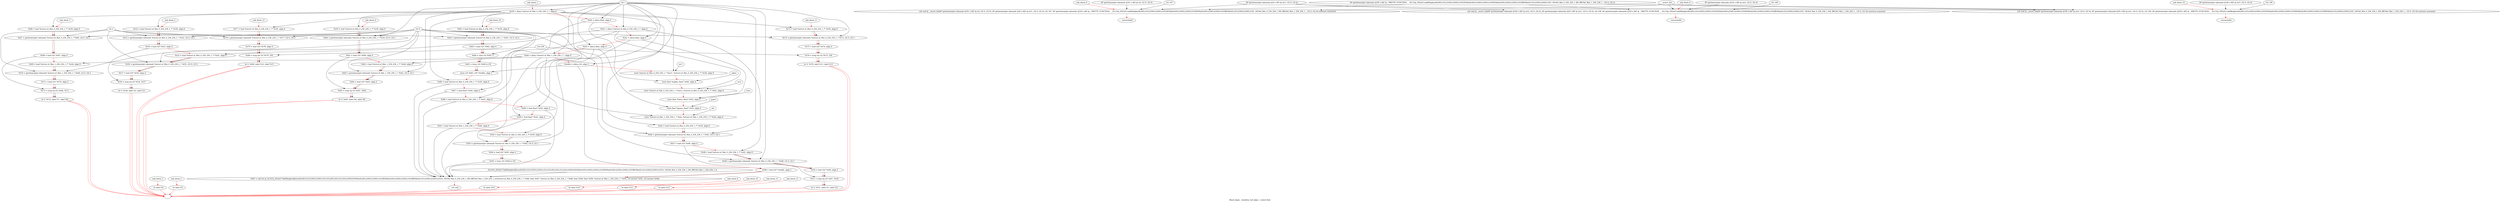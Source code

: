 digraph G {
compound=true
label="Black edges - dataflow, red edges - control flow"
"t39" [label="  %t39 = alloca %struct.xf_Mat_0_256_256_1_*, align 8"]
"t40" [label="  %t40 = alloca float, align 4"]
"t41" [label="  %t41 = alloca %struct.xf_Mat_0_256_256_1_*, align 8"]
"t42" [label="  %t42 = alloca float, align 4"]
"t43" [label="  %t43 = alloca float, align 4"]
"t44" [label="  %t44 = alloca %struct.xf_Mat_1_256_256_1_*, align 8"]
"width" [label="  %width = alloca i16, align 2"]
"_1" [label="  store %struct.xf_Mat_0_256_256_1_* %src1, %struct.xf_Mat_0_256_256_1_** %t39, align 8"]
"_2" [label="  store float %alpha, float* %t40, align 4"]
"_3" [label="  store %struct.xf_Mat_0_256_256_1_* %src2, %struct.xf_Mat_0_256_256_1_** %t41, align 8"]
"_4" [label="  store float %beta, float* %t42, align 4"]
"_5" [label="  store float %gama, float* %t43, align 4"]
"_6" [label="  store %struct.xf_Mat_1_256_256_1_* %dst, %struct.xf_Mat_1_256_256_1_** %t44, align 8"]
"t45" [label="  %t45 = load %struct.xf_Mat_0_256_256_1_** %t39, align 8"]
"t46" [label="  %t46 = getelementptr inbounds %struct.xf_Mat_0_256_256_1_* %t45, i32 0, i32 1"]
"t47" [label="  %t47 = load i32* %t46, align 4"]
"t48" [label="  %t48 = load %struct.xf_Mat_0_256_256_1_** %t41, align 8"]
"t49" [label="  %t49 = getelementptr inbounds %struct.xf_Mat_0_256_256_1_* %t48, i32 0, i32 1"]
"t50" [label="  %t50 = load i32* %t49, align 4"]
"t51" [label="  %t51 = icmp eq i32 %t47, %t50"]
"_7" [label="  br i1 %t51, label %1, label %3"]
"unk_block_1" -> "t39"[color=red]
"i32 1" -> "t39"
"t39" -> "t40"[color=red weight=2]
"i32 1" -> "t40"
"t40" -> "t41"[color=red weight=2]
"i32 1" -> "t41"
"t41" -> "t42"[color=red weight=2]
"i32 1" -> "t42"
"t42" -> "t43"[color=red weight=2]
"i32 1" -> "t43"
"t43" -> "t44"[color=red weight=2]
"i32 1" -> "t44"
"t44" -> "width"[color=red weight=2]
"i32 1" -> "width"
"width" -> "_1"[color=red weight=2]
"src1" -> "_1"
"t39" -> "_1"
"_1" -> "_2"[color=red weight=2]
"alpha" -> "_2"
"t40" -> "_2"
"_2" -> "_3"[color=red weight=2]
"src2" -> "_3"
"t41" -> "_3"
"_3" -> "_4"[color=red weight=2]
"beta" -> "_4"
"t42" -> "_4"
"_4" -> "_5"[color=red weight=2]
"gama" -> "_5"
"t43" -> "_5"
"_5" -> "_6"[color=red weight=2]
"dst" -> "_6"
"t44" -> "_6"
"_6" -> "t45"[color=red weight=2]
"t39" -> "t45"
"t45" -> "t46"[color=red weight=2]
"t45" -> "t46"
"i32 0" -> "t46"
"i32 1" -> "t46"
"t46" -> "t47"[color=red weight=2]
"t46" -> "t47"
"t47" -> "t48"[color=red weight=2]
"t41" -> "t48"
"t48" -> "t49"[color=red weight=2]
"t48" -> "t49"
"i32 0" -> "t49"
"i32 1" -> "t49"
"t49" -> "t50"[color=red weight=2]
"t49" -> "t50"
"t50" -> "t51"[color=red weight=2]
"t47" -> "t51"
"t50" -> "t51"
"t51" -> "_7"[color=red weight=2]
"t51" -> "_7"
"_7" -> ""[color=red]
"_7" -> ""[color=red]

"t52" [label="  %t52 = load %struct.xf_Mat_0_256_256_1_** %t39, align 8"]
"t53" [label="  %t53 = getelementptr inbounds %struct.xf_Mat_0_256_256_1_* %t52, i32 0, i32 2"]
"t54" [label="  %t54 = load i32* %t53, align 4"]
"t55" [label="  %t55 = load %struct.xf_Mat_0_256_256_1_** %t41, align 8"]
"t56" [label="  %t56 = getelementptr inbounds %struct.xf_Mat_0_256_256_1_* %t55, i32 0, i32 2"]
"t57" [label="  %t57 = load i32* %t56, align 4"]
"t58" [label="  %t58 = icmp eq i32 %t54, %t57"]
"_8" [label="  br i1 %t58, label %2, label %3"]
"unk_block_2" -> "t52"[color=red]
"t39" -> "t52"
"t52" -> "t53"[color=red weight=2]
"t52" -> "t53"
"i32 0" -> "t53"
"i32 2" -> "t53"
"t53" -> "t54"[color=red weight=2]
"t53" -> "t54"
"t54" -> "t55"[color=red weight=2]
"t41" -> "t55"
"t55" -> "t56"[color=red weight=2]
"t55" -> "t56"
"i32 0" -> "t56"
"i32 2" -> "t56"
"t56" -> "t57"[color=red weight=2]
"t56" -> "t57"
"t57" -> "t58"[color=red weight=2]
"t54" -> "t58"
"t57" -> "t58"
"t58" -> "_8"[color=red weight=2]
"t58" -> "_8"
"_8" -> ""[color=red]
"_8" -> ""[color=red]

"_9" [label="  br label %5"]
"unk_block_3" -> "_9"[color=red]
"_9" -> ""[color=red]

"_10" [label="  call void @__assert_fail(i8* getelementptr inbounds ([101 x i8]* @.str, i32 0, i32 0), i8* getelementptr inbounds ([20 x i8]* @.str1, i32 0, i32 0), i32 107, i8* getelementptr inbounds ([250 x i8]* @__PRETTY_FUNCTION__._ZL133p_ZN2xf11addWeightedILi0ELi1ELi256ELi256ELi1EEER3MatILi0ELi256ELi256ELi1EEfR3MatILi0ELi256ELi256ELi1EEffR3MatILi1ELi256ELi256ELi1EE_1R19xf_Mat_0_256_256_1_fS0_ffR19xf_Mat_1_256_256_1_, i32 0, i32 0)) noreturn nounwind"]
"_11" [label="  unreachable"]
"unk_block_4" -> "_10"[color=red]
"i8* getelementptr inbounds ([101 x i8]* @.str, i32 0, i32 0)" -> "_10"
"i8* getelementptr inbounds ([20 x i8]* @.str1, i32 0, i32 0)" -> "_10"
"i32 107" -> "_10"
"i8* getelementptr inbounds ([250 x i8]* @__PRETTY_FUNCTION__._ZL133p_ZN2xf11addWeightedILi0ELi1ELi256ELi256ELi1EEER3MatILi0ELi256ELi256ELi1EEfR3MatILi0ELi256ELi256ELi1EEffR3MatILi1ELi256ELi256ELi1EE_1R19xf_Mat_0_256_256_1_fS0_ffR19xf_Mat_1_256_256_1_, i32 0, i32 0)" -> "_10"
"__assert_fail" -> "_10"
"_10" -> "_11"[color=red weight=2]

"_12" [label="  br label %5"]
"unk_block_5" -> "_12"[color=red]
"_12" -> ""[color=red]

"t59" [label="  %t59 = load %struct.xf_Mat_0_256_256_1_** %t39, align 8"]
"t60" [label="  %t60 = getelementptr inbounds %struct.xf_Mat_0_256_256_1_* %t59, i32 0, i32 1"]
"t61" [label="  %t61 = load i32* %t60, align 4"]
"t62" [label="  %t62 = load %struct.xf_Mat_1_256_256_1_** %t44, align 8"]
"t63" [label="  %t63 = getelementptr inbounds %struct.xf_Mat_1_256_256_1_* %t62, i32 0, i32 1"]
"t64" [label="  %t64 = load i32* %t63, align 4"]
"t65" [label="  %t65 = icmp eq i32 %t61, %t64"]
"_13" [label="  br i1 %t65, label %6, label %8"]
"unk_block_6" -> "t59"[color=red]
"t39" -> "t59"
"t59" -> "t60"[color=red weight=2]
"t59" -> "t60"
"i32 0" -> "t60"
"i32 1" -> "t60"
"t60" -> "t61"[color=red weight=2]
"t60" -> "t61"
"t61" -> "t62"[color=red weight=2]
"t44" -> "t62"
"t62" -> "t63"[color=red weight=2]
"t62" -> "t63"
"i32 0" -> "t63"
"i32 1" -> "t63"
"t63" -> "t64"[color=red weight=2]
"t63" -> "t64"
"t64" -> "t65"[color=red weight=2]
"t61" -> "t65"
"t64" -> "t65"
"t65" -> "_13"[color=red weight=2]
"t65" -> "_13"
"_13" -> ""[color=red]
"_13" -> ""[color=red]

"t66" [label="  %t66 = load %struct.xf_Mat_0_256_256_1_** %t39, align 8"]
"t67" [label="  %t67 = getelementptr inbounds %struct.xf_Mat_0_256_256_1_* %t66, i32 0, i32 2"]
"t68" [label="  %t68 = load i32* %t67, align 4"]
"t69" [label="  %t69 = load %struct.xf_Mat_1_256_256_1_** %t44, align 8"]
"t70" [label="  %t70 = getelementptr inbounds %struct.xf_Mat_1_256_256_1_* %t69, i32 0, i32 2"]
"t71" [label="  %t71 = load i32* %t70, align 4"]
"t72" [label="  %t72 = icmp eq i32 %t68, %t71"]
"_14" [label="  br i1 %t72, label %7, label %8"]
"unk_block_7" -> "t66"[color=red]
"t39" -> "t66"
"t66" -> "t67"[color=red weight=2]
"t66" -> "t67"
"i32 0" -> "t67"
"i32 2" -> "t67"
"t67" -> "t68"[color=red weight=2]
"t67" -> "t68"
"t68" -> "t69"[color=red weight=2]
"t44" -> "t69"
"t69" -> "t70"[color=red weight=2]
"t69" -> "t70"
"i32 0" -> "t70"
"i32 2" -> "t70"
"t70" -> "t71"[color=red weight=2]
"t70" -> "t71"
"t71" -> "t72"[color=red weight=2]
"t68" -> "t72"
"t71" -> "t72"
"t72" -> "_14"[color=red weight=2]
"t72" -> "_14"
"_14" -> ""[color=red]
"_14" -> ""[color=red]

"_15" [label="  br label %10"]
"unk_block_8" -> "_15"[color=red]
"_15" -> ""[color=red]

"_16" [label="  call void @__assert_fail(i8* getelementptr inbounds ([105 x i8]* @.str2, i32 0, i32 0), i8* getelementptr inbounds ([20 x i8]* @.str1, i32 0, i32 0), i32 108, i8* getelementptr inbounds ([250 x i8]* @__PRETTY_FUNCTION__._ZL133p_ZN2xf11addWeightedILi0ELi1ELi256ELi256ELi1EEER3MatILi0ELi256ELi256ELi1EEfR3MatILi0ELi256ELi256ELi1EEffR3MatILi1ELi256ELi256ELi1EE_1R19xf_Mat_0_256_256_1_fS0_ffR19xf_Mat_1_256_256_1_, i32 0, i32 0)) noreturn nounwind"]
"_17" [label="  unreachable"]
"unk_block_9" -> "_16"[color=red]
"i8* getelementptr inbounds ([105 x i8]* @.str2, i32 0, i32 0)" -> "_16"
"i8* getelementptr inbounds ([20 x i8]* @.str1, i32 0, i32 0)" -> "_16"
"i32 108" -> "_16"
"i8* getelementptr inbounds ([250 x i8]* @__PRETTY_FUNCTION__._ZL133p_ZN2xf11addWeightedILi0ELi1ELi256ELi256ELi1EEER3MatILi0ELi256ELi256ELi1EEfR3MatILi0ELi256ELi256ELi1EEffR3MatILi1ELi256ELi256ELi1EE_1R19xf_Mat_0_256_256_1_fS0_ffR19xf_Mat_1_256_256_1_, i32 0, i32 0)" -> "_16"
"__assert_fail" -> "_16"
"_16" -> "_17"[color=red weight=2]

"_18" [label="  br label %10"]
"unk_block_10" -> "_18"[color=red]
"_18" -> ""[color=red]

"t73" [label="  %t73 = load %struct.xf_Mat_0_256_256_1_** %t39, align 8"]
"t74" [label="  %t74 = getelementptr inbounds %struct.xf_Mat_0_256_256_1_* %t73, i32 0, i32 1"]
"t75" [label="  %t75 = load i32* %t74, align 4"]
"t76" [label="  %t76 = icmp sle i32 %t75, 256"]
"_19" [label="  br i1 %t76, label %11, label %13"]
"unk_block_11" -> "t73"[color=red]
"t39" -> "t73"
"t73" -> "t74"[color=red weight=2]
"t73" -> "t74"
"i32 0" -> "t74"
"i32 1" -> "t74"
"t74" -> "t75"[color=red weight=2]
"t74" -> "t75"
"t75" -> "t76"[color=red weight=2]
"t75" -> "t76"
"i32 256" -> "t76"
"t76" -> "_19"[color=red weight=2]
"t76" -> "_19"
"_19" -> ""[color=red]
"_19" -> ""[color=red]

"t77" [label="  %t77 = load %struct.xf_Mat_0_256_256_1_** %t39, align 8"]
"t78" [label="  %t78 = getelementptr inbounds %struct.xf_Mat_0_256_256_1_* %t77, i32 0, i32 2"]
"t79" [label="  %t79 = load i32* %t78, align 4"]
"t80" [label="  %t80 = icmp sle i32 %t79, 256"]
"_20" [label="  br i1 %t80, label %12, label %13"]
"unk_block_12" -> "t77"[color=red]
"t39" -> "t77"
"t77" -> "t78"[color=red weight=2]
"t77" -> "t78"
"i32 0" -> "t78"
"i32 2" -> "t78"
"t78" -> "t79"[color=red weight=2]
"t78" -> "t79"
"t79" -> "t80"[color=red weight=2]
"t79" -> "t80"
"i32 256" -> "t80"
"t80" -> "_20"[color=red weight=2]
"t80" -> "_20"
"_20" -> ""[color=red]
"_20" -> ""[color=red]

"_21" [label="  br label %15"]
"unk_block_13" -> "_21"[color=red]
"_21" -> ""[color=red]

"_22" [label="  call void @__assert_fail(i8* getelementptr inbounds ([100 x i8]* @.str3, i32 0, i32 0), i8* getelementptr inbounds ([20 x i8]* @.str1, i32 0, i32 0), i32 109, i8* getelementptr inbounds ([250 x i8]* @__PRETTY_FUNCTION__._ZL133p_ZN2xf11addWeightedILi0ELi1ELi256ELi256ELi1EEER3MatILi0ELi256ELi256ELi1EEfR3MatILi0ELi256ELi256ELi1EEffR3MatILi1ELi256ELi256ELi1EE_1R19xf_Mat_0_256_256_1_fS0_ffR19xf_Mat_1_256_256_1_, i32 0, i32 0)) noreturn nounwind"]
"_23" [label="  unreachable"]
"unk_block_14" -> "_22"[color=red]
"i8* getelementptr inbounds ([100 x i8]* @.str3, i32 0, i32 0)" -> "_22"
"i8* getelementptr inbounds ([20 x i8]* @.str1, i32 0, i32 0)" -> "_22"
"i32 109" -> "_22"
"i8* getelementptr inbounds ([250 x i8]* @__PRETTY_FUNCTION__._ZL133p_ZN2xf11addWeightedILi0ELi1ELi256ELi256ELi1EEER3MatILi0ELi256ELi256ELi1EEfR3MatILi0ELi256ELi256ELi1EEffR3MatILi1ELi256ELi256ELi1EE_1R19xf_Mat_0_256_256_1_fS0_ffR19xf_Mat_1_256_256_1_, i32 0, i32 0)" -> "_22"
"__assert_fail" -> "_22"
"_22" -> "_23"[color=red weight=2]

"_24" [label="  br label %15"]
"unk_block_15" -> "_24"[color=red]
"_24" -> ""[color=red]

"t81" [label="  %t81 = load %struct.xf_Mat_0_256_256_1_** %t39, align 8"]
"t82" [label="  %t82 = getelementptr inbounds %struct.xf_Mat_0_256_256_1_* %t81, i32 0, i32 2"]
"t83" [label="  %t83 = load i32* %t82, align 4"]
"t84" [label="  %t84 = ashr i32 %t83, 0"]
"t85" [label="  %t85 = trunc i32 %t84 to i16"]
"_25" [label="  store i16 %t85, i16* %width, align 2"]
"t86" [label="  %t86 = load %struct.xf_Mat_0_256_256_1_** %t39, align 8"]
"t87" [label="  %t87 = load float* %t40, align 4"]
"t88" [label="  %t88 = load %struct.xf_Mat_0_256_256_1_** %t41, align 8"]
"t89" [label="  %t89 = load float* %t42, align 4"]
"t90" [label="  %t90 = load float* %t43, align 4"]
"t91" [label="  %t91 = load %struct.xf_Mat_1_256_256_1_** %t44, align 8"]
"t92" [label="  %t92 = load %struct.xf_Mat_0_256_256_1_** %t39, align 8"]
"t93" [label="  %t93 = getelementptr inbounds %struct.xf_Mat_0_256_256_1_* %t92, i32 0, i32 1"]
"t94" [label="  %t94 = load i32* %t93, align 4"]
"t95" [label="  %t95 = trunc i32 %t94 to i16"]
"t96" [label="  %t96 = load i16* %width, align 2"]
"t97" [label="  %t97 = call i32 @_ZL167p_ZN2xf17AddWeightedKernelILi0ELi1ELi256ELi256ELi1ELi1ELi0ELi2ELi1ELi5ELi256EEER3MatILi0ELi256ELi256ELi1EEfR3MatILi0ELi256ELi256ELi1EEffR3MatILi1ELi256ELi256ELi1EEtt_1R19xf_Mat_0_256_256_1_fS0_ffR19xf_Mat_1_256_256_1_tt(%struct.xf_Mat_0_256_256_1_* %t86, float %t87, %struct.xf_Mat_0_256_256_1_* %t88, float %t89, float %t90, %struct.xf_Mat_1_256_256_1_* %t91, i16 zeroext %t95, i16 zeroext %t96)"]
"_26" [label="  ret void"]
"unk_block_16" -> "t81"[color=red]
"t39" -> "t81"
"t81" -> "t82"[color=red weight=2]
"t81" -> "t82"
"i32 0" -> "t82"
"i32 2" -> "t82"
"t82" -> "t83"[color=red weight=2]
"t82" -> "t83"
"t83" -> "t84"[color=red weight=2]
"t83" -> "t84"
"i32 0" -> "t84"
"t84" -> "t85"[color=red weight=2]
"t84" -> "t85"
"t85" -> "_25"[color=red weight=2]
"t85" -> "_25"
"width" -> "_25"
"_25" -> "t86"[color=red weight=2]
"t39" -> "t86"
"t86" -> "t87"[color=red weight=2]
"t40" -> "t87"
"t87" -> "t88"[color=red weight=2]
"t41" -> "t88"
"t88" -> "t89"[color=red weight=2]
"t42" -> "t89"
"t89" -> "t90"[color=red weight=2]
"t43" -> "t90"
"t90" -> "t91"[color=red weight=2]
"t44" -> "t91"
"t91" -> "t92"[color=red weight=2]
"t39" -> "t92"
"t92" -> "t93"[color=red weight=2]
"t92" -> "t93"
"i32 0" -> "t93"
"i32 1" -> "t93"
"t93" -> "t94"[color=red weight=2]
"t93" -> "t94"
"t94" -> "t95"[color=red weight=2]
"t94" -> "t95"
"t95" -> "t96"[color=red weight=2]
"width" -> "t96"
"t96" -> "t97"[color=red weight=2]
"t86" -> "t97"
"t87" -> "t97"
"t88" -> "t97"
"t89" -> "t97"
"t90" -> "t97"
"t91" -> "t97"
"t95" -> "t97"
"t96" -> "t97"
"_ZL167p_ZN2xf17AddWeightedKernelILi0ELi1ELi256ELi256ELi1ELi1ELi0ELi2ELi1ELi5ELi256EEER3MatILi0ELi256ELi256ELi1EEfR3MatILi0ELi256ELi256ELi1EEffR3MatILi1ELi256ELi256ELi1EEtt_1R19xf_Mat_0_256_256_1_fS0_ffR19xf_Mat_1_256_256_1_tt" -> "t97"
"t97" -> "_26"[color=red weight=2]

}
